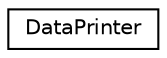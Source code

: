digraph "Graphical Class Hierarchy"
{
  edge [fontname="Helvetica",fontsize="10",labelfontname="Helvetica",labelfontsize="10"];
  node [fontname="Helvetica",fontsize="10",shape=record];
  rankdir="LR";
  Node0 [label="DataPrinter",height=0.2,width=0.4,color="black", fillcolor="white", style="filled",URL="$df/d06/classDataPrinter.html",tooltip="This is the dataprinter class, and it prints the csv file. "];
}
